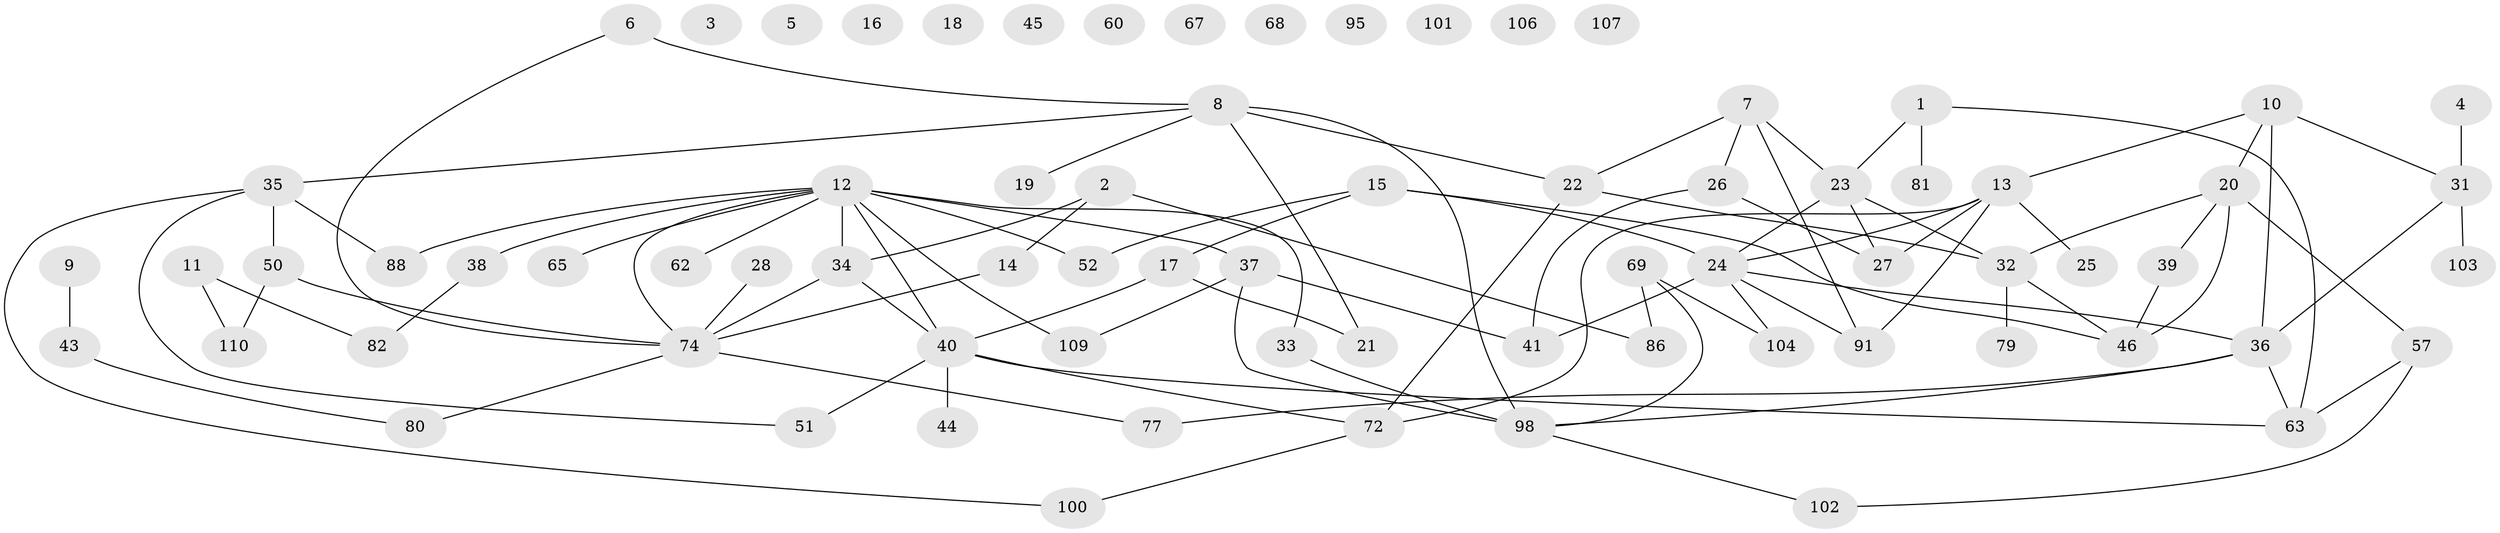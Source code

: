// original degree distribution, {1: 0.21238938053097345, 2: 0.23893805309734514, 0: 0.09734513274336283, 3: 0.23893805309734514, 5: 0.07079646017699115, 4: 0.09734513274336283, 6: 0.035398230088495575, 7: 0.008849557522123894}
// Generated by graph-tools (version 1.1) at 2025/41/03/06/25 10:41:21]
// undirected, 75 vertices, 99 edges
graph export_dot {
graph [start="1"]
  node [color=gray90,style=filled];
  1 [super="+78"];
  2 [super="+66"];
  3;
  4 [super="+42"];
  5;
  6 [super="+49"];
  7 [super="+87"];
  8 [super="+56"];
  9;
  10 [super="+92"];
  11 [super="+94"];
  12 [super="+93"];
  13 [super="+47"];
  14 [super="+58"];
  15 [super="+48"];
  16 [super="+53"];
  17 [super="+30"];
  18;
  19;
  20 [super="+89"];
  21 [super="+61"];
  22 [super="+99"];
  23 [super="+29"];
  24 [super="+55"];
  25 [super="+70"];
  26 [super="+111"];
  27 [super="+97"];
  28;
  31 [super="+64"];
  32 [super="+108"];
  33;
  34;
  35 [super="+76"];
  36 [super="+54"];
  37 [super="+113"];
  38;
  39 [super="+85"];
  40 [super="+84"];
  41;
  43 [super="+73"];
  44 [super="+59"];
  45;
  46;
  50;
  51;
  52;
  57 [super="+71"];
  60;
  62;
  63 [super="+96"];
  65;
  67;
  68;
  69;
  72 [super="+75"];
  74 [super="+90"];
  77 [super="+105"];
  79;
  80 [super="+83"];
  81;
  82;
  86;
  88;
  91;
  95;
  98 [super="+112"];
  100;
  101;
  102;
  103;
  104;
  106;
  107;
  109;
  110;
  1 -- 81;
  1 -- 63;
  1 -- 23;
  2 -- 34;
  2 -- 86;
  2 -- 14;
  4 -- 31;
  6 -- 74;
  6 -- 8;
  7 -- 22;
  7 -- 91;
  7 -- 26;
  7 -- 23;
  8 -- 98;
  8 -- 19;
  8 -- 22;
  8 -- 35;
  8 -- 21;
  9 -- 43;
  10 -- 13;
  10 -- 31;
  10 -- 20;
  10 -- 36;
  11 -- 82;
  11 -- 110;
  12 -- 33;
  12 -- 37;
  12 -- 38;
  12 -- 88;
  12 -- 109;
  12 -- 65;
  12 -- 34;
  12 -- 52;
  12 -- 40;
  12 -- 74;
  12 -- 62;
  13 -- 91;
  13 -- 27;
  13 -- 24;
  13 -- 25;
  13 -- 72;
  14 -- 74;
  15 -- 46;
  15 -- 52;
  15 -- 24;
  15 -- 17;
  17 -- 40;
  17 -- 21;
  20 -- 32;
  20 -- 46;
  20 -- 39;
  20 -- 57;
  22 -- 32;
  22 -- 72;
  23 -- 27;
  23 -- 24;
  23 -- 32;
  24 -- 36;
  24 -- 41;
  24 -- 91;
  24 -- 104;
  26 -- 27;
  26 -- 41;
  28 -- 74;
  31 -- 103;
  31 -- 36;
  32 -- 46;
  32 -- 79;
  33 -- 98;
  34 -- 40;
  34 -- 74;
  35 -- 50;
  35 -- 51;
  35 -- 88;
  35 -- 100;
  36 -- 98;
  36 -- 63;
  36 -- 77;
  37 -- 41;
  37 -- 109;
  37 -- 98;
  38 -- 82;
  39 -- 46;
  40 -- 51;
  40 -- 63;
  40 -- 72;
  40 -- 44;
  43 -- 80;
  50 -- 74;
  50 -- 110;
  57 -- 102;
  57 -- 63;
  69 -- 86;
  69 -- 104;
  69 -- 98;
  72 -- 100;
  74 -- 77;
  74 -- 80;
  98 -- 102;
}
